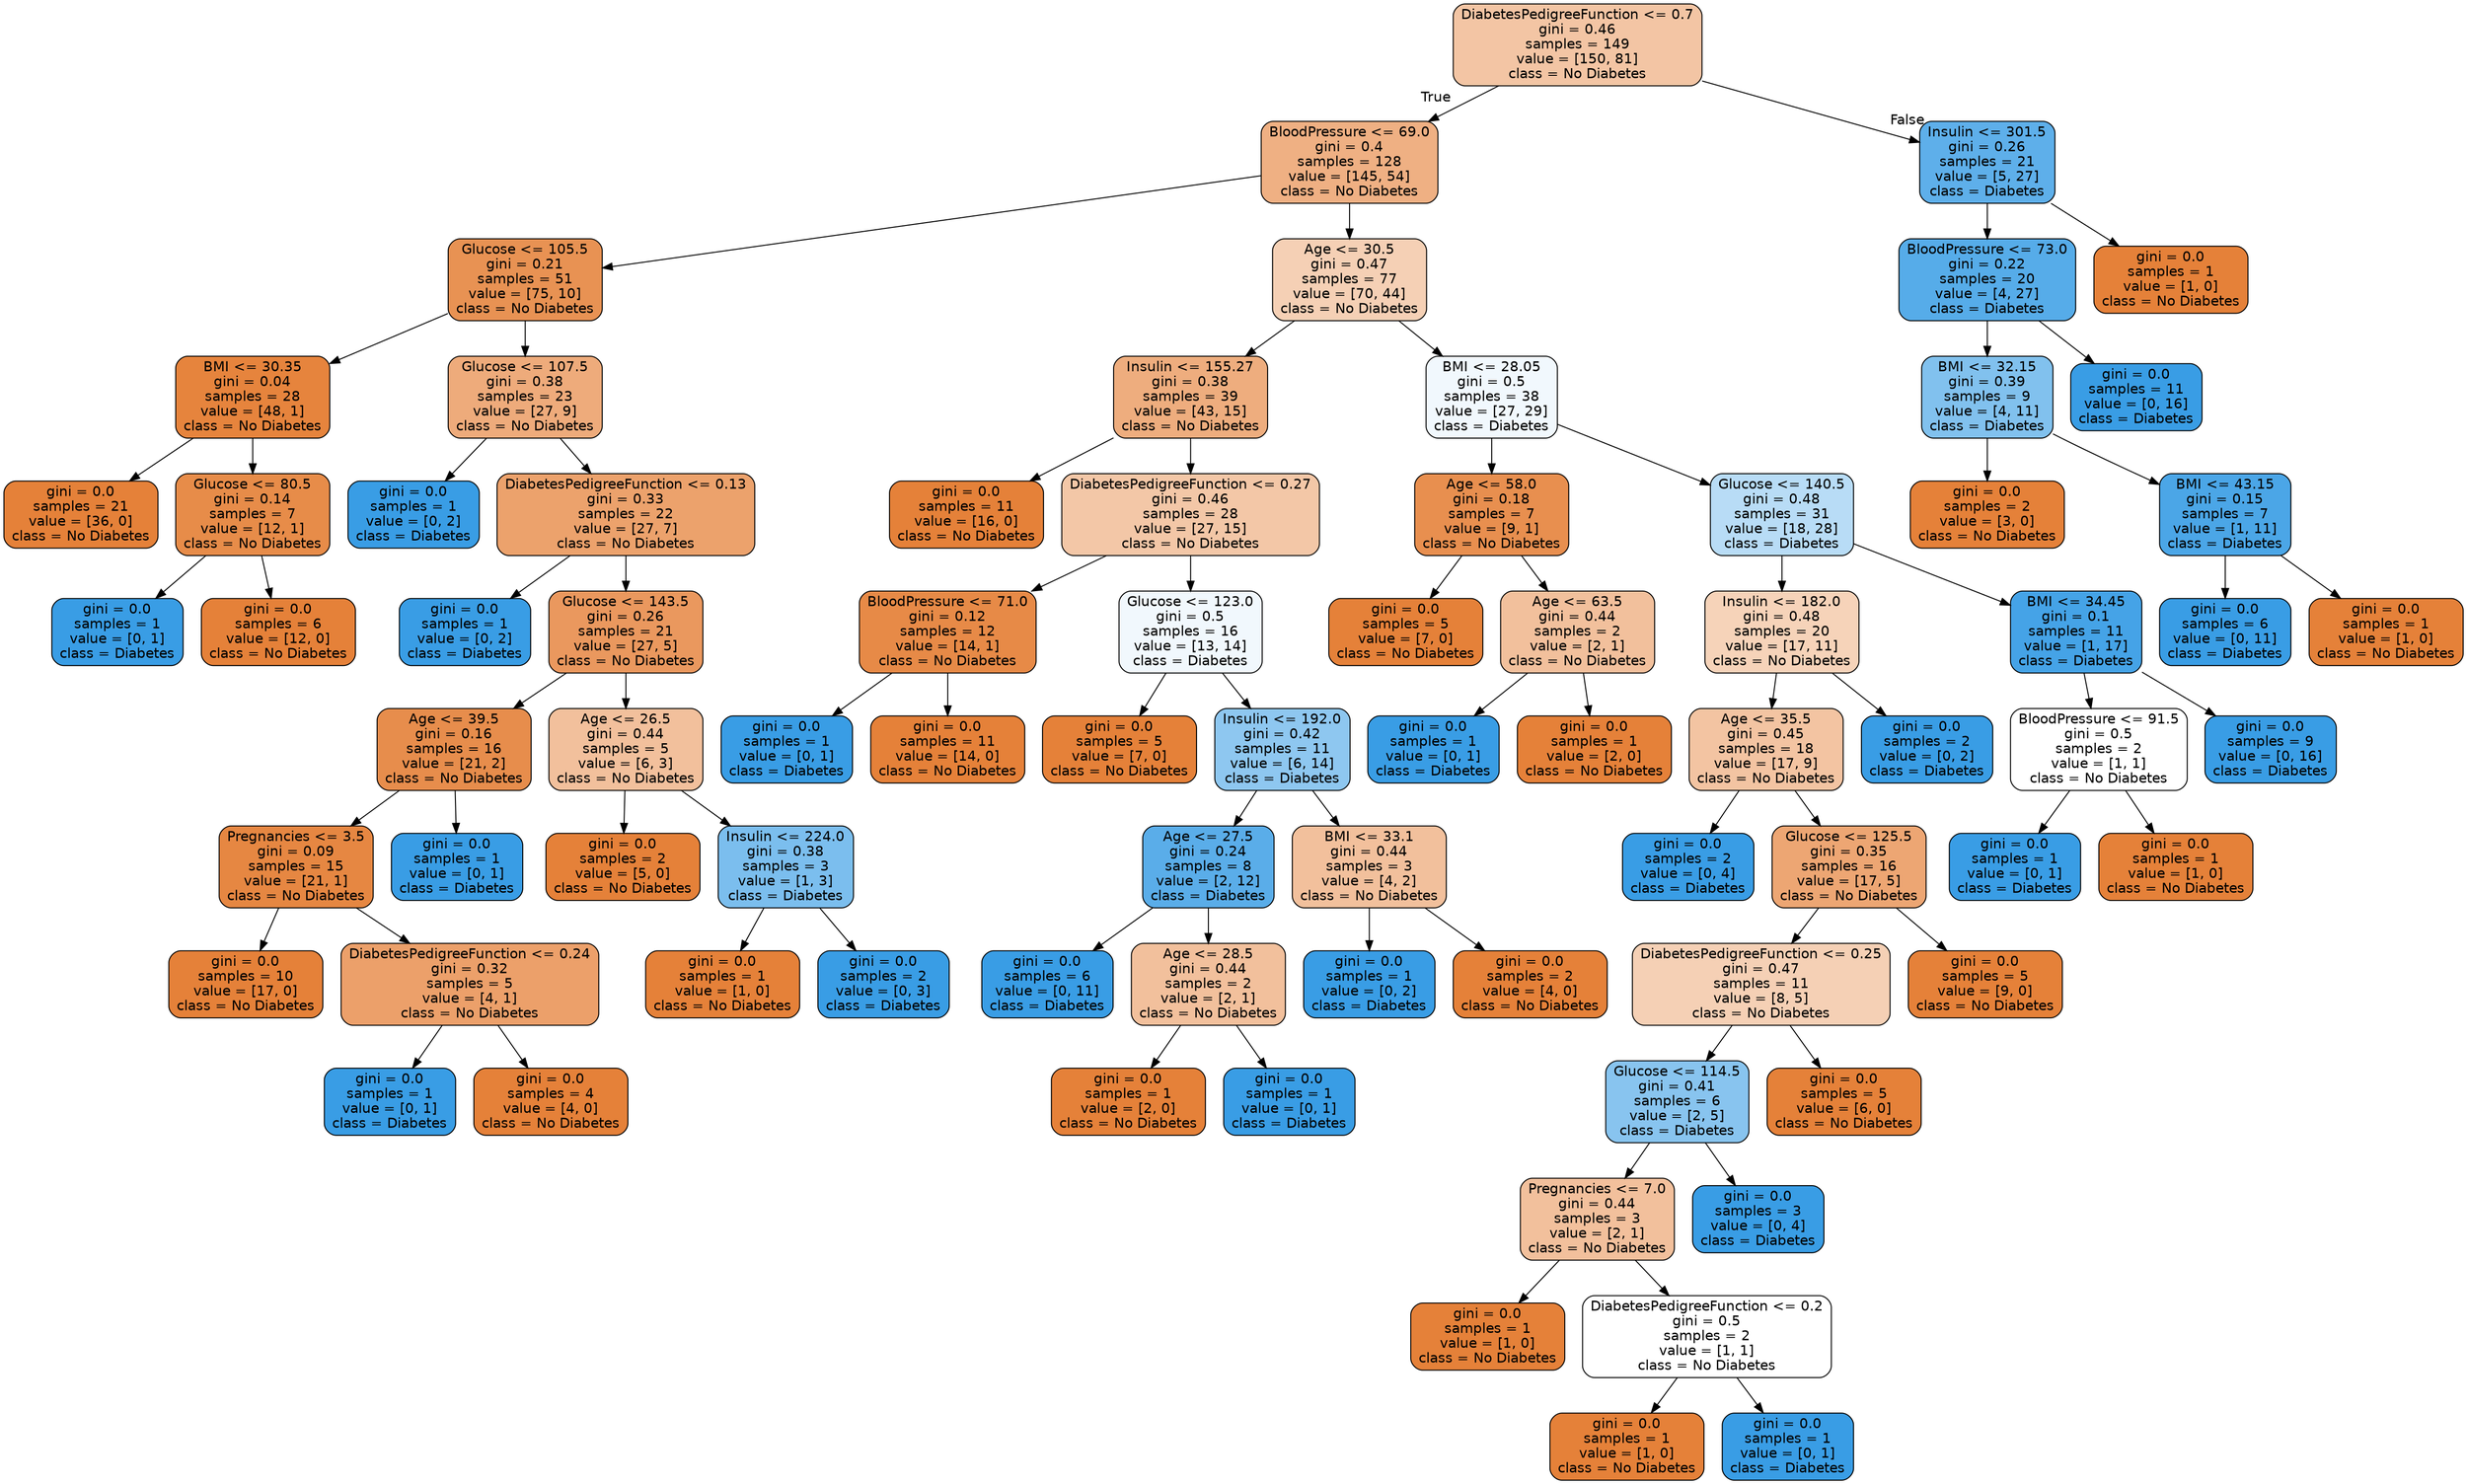 digraph Tree {
node [shape=box, style="filled, rounded", color="black", fontname="helvetica"] ;
edge [fontname="helvetica"] ;
0 [label="DiabetesPedigreeFunction <= 0.7\ngini = 0.46\nsamples = 149\nvalue = [150, 81]\nclass = No Diabetes", fillcolor="#f3c5a4"] ;
1 [label="BloodPressure <= 69.0\ngini = 0.4\nsamples = 128\nvalue = [145, 54]\nclass = No Diabetes", fillcolor="#efb083"] ;
0 -> 1 [labeldistance=2.5, labelangle=45, headlabel="True"] ;
2 [label="Glucose <= 105.5\ngini = 0.21\nsamples = 51\nvalue = [75, 10]\nclass = No Diabetes", fillcolor="#e89253"] ;
1 -> 2 ;
3 [label="BMI <= 30.35\ngini = 0.04\nsamples = 28\nvalue = [48, 1]\nclass = No Diabetes", fillcolor="#e6843d"] ;
2 -> 3 ;
4 [label="gini = 0.0\nsamples = 21\nvalue = [36, 0]\nclass = No Diabetes", fillcolor="#e58139"] ;
3 -> 4 ;
5 [label="Glucose <= 80.5\ngini = 0.14\nsamples = 7\nvalue = [12, 1]\nclass = No Diabetes", fillcolor="#e78c49"] ;
3 -> 5 ;
6 [label="gini = 0.0\nsamples = 1\nvalue = [0, 1]\nclass = Diabetes", fillcolor="#399de5"] ;
5 -> 6 ;
7 [label="gini = 0.0\nsamples = 6\nvalue = [12, 0]\nclass = No Diabetes", fillcolor="#e58139"] ;
5 -> 7 ;
8 [label="Glucose <= 107.5\ngini = 0.38\nsamples = 23\nvalue = [27, 9]\nclass = No Diabetes", fillcolor="#eeab7b"] ;
2 -> 8 ;
9 [label="gini = 0.0\nsamples = 1\nvalue = [0, 2]\nclass = Diabetes", fillcolor="#399de5"] ;
8 -> 9 ;
10 [label="DiabetesPedigreeFunction <= 0.13\ngini = 0.33\nsamples = 22\nvalue = [27, 7]\nclass = No Diabetes", fillcolor="#eca26c"] ;
8 -> 10 ;
11 [label="gini = 0.0\nsamples = 1\nvalue = [0, 2]\nclass = Diabetes", fillcolor="#399de5"] ;
10 -> 11 ;
12 [label="Glucose <= 143.5\ngini = 0.26\nsamples = 21\nvalue = [27, 5]\nclass = No Diabetes", fillcolor="#ea985e"] ;
10 -> 12 ;
13 [label="Age <= 39.5\ngini = 0.16\nsamples = 16\nvalue = [21, 2]\nclass = No Diabetes", fillcolor="#e78d4c"] ;
12 -> 13 ;
14 [label="Pregnancies <= 3.5\ngini = 0.09\nsamples = 15\nvalue = [21, 1]\nclass = No Diabetes", fillcolor="#e68742"] ;
13 -> 14 ;
15 [label="gini = 0.0\nsamples = 10\nvalue = [17, 0]\nclass = No Diabetes", fillcolor="#e58139"] ;
14 -> 15 ;
16 [label="DiabetesPedigreeFunction <= 0.24\ngini = 0.32\nsamples = 5\nvalue = [4, 1]\nclass = No Diabetes", fillcolor="#eca06a"] ;
14 -> 16 ;
17 [label="gini = 0.0\nsamples = 1\nvalue = [0, 1]\nclass = Diabetes", fillcolor="#399de5"] ;
16 -> 17 ;
18 [label="gini = 0.0\nsamples = 4\nvalue = [4, 0]\nclass = No Diabetes", fillcolor="#e58139"] ;
16 -> 18 ;
19 [label="gini = 0.0\nsamples = 1\nvalue = [0, 1]\nclass = Diabetes", fillcolor="#399de5"] ;
13 -> 19 ;
20 [label="Age <= 26.5\ngini = 0.44\nsamples = 5\nvalue = [6, 3]\nclass = No Diabetes", fillcolor="#f2c09c"] ;
12 -> 20 ;
21 [label="gini = 0.0\nsamples = 2\nvalue = [5, 0]\nclass = No Diabetes", fillcolor="#e58139"] ;
20 -> 21 ;
22 [label="Insulin <= 224.0\ngini = 0.38\nsamples = 3\nvalue = [1, 3]\nclass = Diabetes", fillcolor="#7bbeee"] ;
20 -> 22 ;
23 [label="gini = 0.0\nsamples = 1\nvalue = [1, 0]\nclass = No Diabetes", fillcolor="#e58139"] ;
22 -> 23 ;
24 [label="gini = 0.0\nsamples = 2\nvalue = [0, 3]\nclass = Diabetes", fillcolor="#399de5"] ;
22 -> 24 ;
25 [label="Age <= 30.5\ngini = 0.47\nsamples = 77\nvalue = [70, 44]\nclass = No Diabetes", fillcolor="#f5d0b5"] ;
1 -> 25 ;
26 [label="Insulin <= 155.27\ngini = 0.38\nsamples = 39\nvalue = [43, 15]\nclass = No Diabetes", fillcolor="#eead7e"] ;
25 -> 26 ;
27 [label="gini = 0.0\nsamples = 11\nvalue = [16, 0]\nclass = No Diabetes", fillcolor="#e58139"] ;
26 -> 27 ;
28 [label="DiabetesPedigreeFunction <= 0.27\ngini = 0.46\nsamples = 28\nvalue = [27, 15]\nclass = No Diabetes", fillcolor="#f3c7a7"] ;
26 -> 28 ;
29 [label="BloodPressure <= 71.0\ngini = 0.12\nsamples = 12\nvalue = [14, 1]\nclass = No Diabetes", fillcolor="#e78a47"] ;
28 -> 29 ;
30 [label="gini = 0.0\nsamples = 1\nvalue = [0, 1]\nclass = Diabetes", fillcolor="#399de5"] ;
29 -> 30 ;
31 [label="gini = 0.0\nsamples = 11\nvalue = [14, 0]\nclass = No Diabetes", fillcolor="#e58139"] ;
29 -> 31 ;
32 [label="Glucose <= 123.0\ngini = 0.5\nsamples = 16\nvalue = [13, 14]\nclass = Diabetes", fillcolor="#f1f8fd"] ;
28 -> 32 ;
33 [label="gini = 0.0\nsamples = 5\nvalue = [7, 0]\nclass = No Diabetes", fillcolor="#e58139"] ;
32 -> 33 ;
34 [label="Insulin <= 192.0\ngini = 0.42\nsamples = 11\nvalue = [6, 14]\nclass = Diabetes", fillcolor="#8ec7f0"] ;
32 -> 34 ;
35 [label="Age <= 27.5\ngini = 0.24\nsamples = 8\nvalue = [2, 12]\nclass = Diabetes", fillcolor="#5aade9"] ;
34 -> 35 ;
36 [label="gini = 0.0\nsamples = 6\nvalue = [0, 11]\nclass = Diabetes", fillcolor="#399de5"] ;
35 -> 36 ;
37 [label="Age <= 28.5\ngini = 0.44\nsamples = 2\nvalue = [2, 1]\nclass = No Diabetes", fillcolor="#f2c09c"] ;
35 -> 37 ;
38 [label="gini = 0.0\nsamples = 1\nvalue = [2, 0]\nclass = No Diabetes", fillcolor="#e58139"] ;
37 -> 38 ;
39 [label="gini = 0.0\nsamples = 1\nvalue = [0, 1]\nclass = Diabetes", fillcolor="#399de5"] ;
37 -> 39 ;
40 [label="BMI <= 33.1\ngini = 0.44\nsamples = 3\nvalue = [4, 2]\nclass = No Diabetes", fillcolor="#f2c09c"] ;
34 -> 40 ;
41 [label="gini = 0.0\nsamples = 1\nvalue = [0, 2]\nclass = Diabetes", fillcolor="#399de5"] ;
40 -> 41 ;
42 [label="gini = 0.0\nsamples = 2\nvalue = [4, 0]\nclass = No Diabetes", fillcolor="#e58139"] ;
40 -> 42 ;
43 [label="BMI <= 28.05\ngini = 0.5\nsamples = 38\nvalue = [27, 29]\nclass = Diabetes", fillcolor="#f1f8fd"] ;
25 -> 43 ;
44 [label="Age <= 58.0\ngini = 0.18\nsamples = 7\nvalue = [9, 1]\nclass = No Diabetes", fillcolor="#e88f4f"] ;
43 -> 44 ;
45 [label="gini = 0.0\nsamples = 5\nvalue = [7, 0]\nclass = No Diabetes", fillcolor="#e58139"] ;
44 -> 45 ;
46 [label="Age <= 63.5\ngini = 0.44\nsamples = 2\nvalue = [2, 1]\nclass = No Diabetes", fillcolor="#f2c09c"] ;
44 -> 46 ;
47 [label="gini = 0.0\nsamples = 1\nvalue = [0, 1]\nclass = Diabetes", fillcolor="#399de5"] ;
46 -> 47 ;
48 [label="gini = 0.0\nsamples = 1\nvalue = [2, 0]\nclass = No Diabetes", fillcolor="#e58139"] ;
46 -> 48 ;
49 [label="Glucose <= 140.5\ngini = 0.48\nsamples = 31\nvalue = [18, 28]\nclass = Diabetes", fillcolor="#b8dcf6"] ;
43 -> 49 ;
50 [label="Insulin <= 182.0\ngini = 0.48\nsamples = 20\nvalue = [17, 11]\nclass = No Diabetes", fillcolor="#f6d3b9"] ;
49 -> 50 ;
51 [label="Age <= 35.5\ngini = 0.45\nsamples = 18\nvalue = [17, 9]\nclass = No Diabetes", fillcolor="#f3c4a2"] ;
50 -> 51 ;
52 [label="gini = 0.0\nsamples = 2\nvalue = [0, 4]\nclass = Diabetes", fillcolor="#399de5"] ;
51 -> 52 ;
53 [label="Glucose <= 125.5\ngini = 0.35\nsamples = 16\nvalue = [17, 5]\nclass = No Diabetes", fillcolor="#eda673"] ;
51 -> 53 ;
54 [label="DiabetesPedigreeFunction <= 0.25\ngini = 0.47\nsamples = 11\nvalue = [8, 5]\nclass = No Diabetes", fillcolor="#f5d0b5"] ;
53 -> 54 ;
55 [label="Glucose <= 114.5\ngini = 0.41\nsamples = 6\nvalue = [2, 5]\nclass = Diabetes", fillcolor="#88c4ef"] ;
54 -> 55 ;
56 [label="Pregnancies <= 7.0\ngini = 0.44\nsamples = 3\nvalue = [2, 1]\nclass = No Diabetes", fillcolor="#f2c09c"] ;
55 -> 56 ;
57 [label="gini = 0.0\nsamples = 1\nvalue = [1, 0]\nclass = No Diabetes", fillcolor="#e58139"] ;
56 -> 57 ;
58 [label="DiabetesPedigreeFunction <= 0.2\ngini = 0.5\nsamples = 2\nvalue = [1, 1]\nclass = No Diabetes", fillcolor="#ffffff"] ;
56 -> 58 ;
59 [label="gini = 0.0\nsamples = 1\nvalue = [1, 0]\nclass = No Diabetes", fillcolor="#e58139"] ;
58 -> 59 ;
60 [label="gini = 0.0\nsamples = 1\nvalue = [0, 1]\nclass = Diabetes", fillcolor="#399de5"] ;
58 -> 60 ;
61 [label="gini = 0.0\nsamples = 3\nvalue = [0, 4]\nclass = Diabetes", fillcolor="#399de5"] ;
55 -> 61 ;
62 [label="gini = 0.0\nsamples = 5\nvalue = [6, 0]\nclass = No Diabetes", fillcolor="#e58139"] ;
54 -> 62 ;
63 [label="gini = 0.0\nsamples = 5\nvalue = [9, 0]\nclass = No Diabetes", fillcolor="#e58139"] ;
53 -> 63 ;
64 [label="gini = 0.0\nsamples = 2\nvalue = [0, 2]\nclass = Diabetes", fillcolor="#399de5"] ;
50 -> 64 ;
65 [label="BMI <= 34.45\ngini = 0.1\nsamples = 11\nvalue = [1, 17]\nclass = Diabetes", fillcolor="#45a3e7"] ;
49 -> 65 ;
66 [label="BloodPressure <= 91.5\ngini = 0.5\nsamples = 2\nvalue = [1, 1]\nclass = No Diabetes", fillcolor="#ffffff"] ;
65 -> 66 ;
67 [label="gini = 0.0\nsamples = 1\nvalue = [0, 1]\nclass = Diabetes", fillcolor="#399de5"] ;
66 -> 67 ;
68 [label="gini = 0.0\nsamples = 1\nvalue = [1, 0]\nclass = No Diabetes", fillcolor="#e58139"] ;
66 -> 68 ;
69 [label="gini = 0.0\nsamples = 9\nvalue = [0, 16]\nclass = Diabetes", fillcolor="#399de5"] ;
65 -> 69 ;
70 [label="Insulin <= 301.5\ngini = 0.26\nsamples = 21\nvalue = [5, 27]\nclass = Diabetes", fillcolor="#5eafea"] ;
0 -> 70 [labeldistance=2.5, labelangle=-45, headlabel="False"] ;
71 [label="BloodPressure <= 73.0\ngini = 0.22\nsamples = 20\nvalue = [4, 27]\nclass = Diabetes", fillcolor="#56ace9"] ;
70 -> 71 ;
72 [label="BMI <= 32.15\ngini = 0.39\nsamples = 9\nvalue = [4, 11]\nclass = Diabetes", fillcolor="#81c1ee"] ;
71 -> 72 ;
73 [label="gini = 0.0\nsamples = 2\nvalue = [3, 0]\nclass = No Diabetes", fillcolor="#e58139"] ;
72 -> 73 ;
74 [label="BMI <= 43.15\ngini = 0.15\nsamples = 7\nvalue = [1, 11]\nclass = Diabetes", fillcolor="#4ba6e7"] ;
72 -> 74 ;
75 [label="gini = 0.0\nsamples = 6\nvalue = [0, 11]\nclass = Diabetes", fillcolor="#399de5"] ;
74 -> 75 ;
76 [label="gini = 0.0\nsamples = 1\nvalue = [1, 0]\nclass = No Diabetes", fillcolor="#e58139"] ;
74 -> 76 ;
77 [label="gini = 0.0\nsamples = 11\nvalue = [0, 16]\nclass = Diabetes", fillcolor="#399de5"] ;
71 -> 77 ;
78 [label="gini = 0.0\nsamples = 1\nvalue = [1, 0]\nclass = No Diabetes", fillcolor="#e58139"] ;
70 -> 78 ;
}